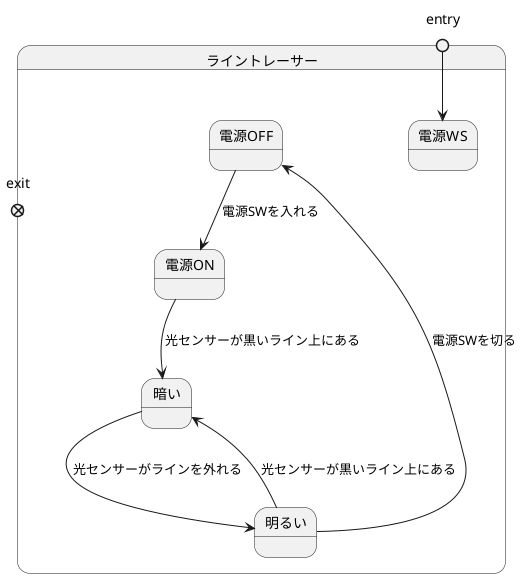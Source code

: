 @startuml


state ライントレーサー{
state entry <<entryPoint>>
state exit <<exitPoint>>

entry --> 電源WS
電源OFF --> 電源ON : 電源SWを入れる
電源ON --> 暗い : 光センサーが黒いライン上にある
暗い --> 明るい : 光センサーがラインを外れる
明るい --> 暗い : 光センサーが黒いライン上にある
明るい --> 電源OFF : 電源SWを切る

}

@enduml
